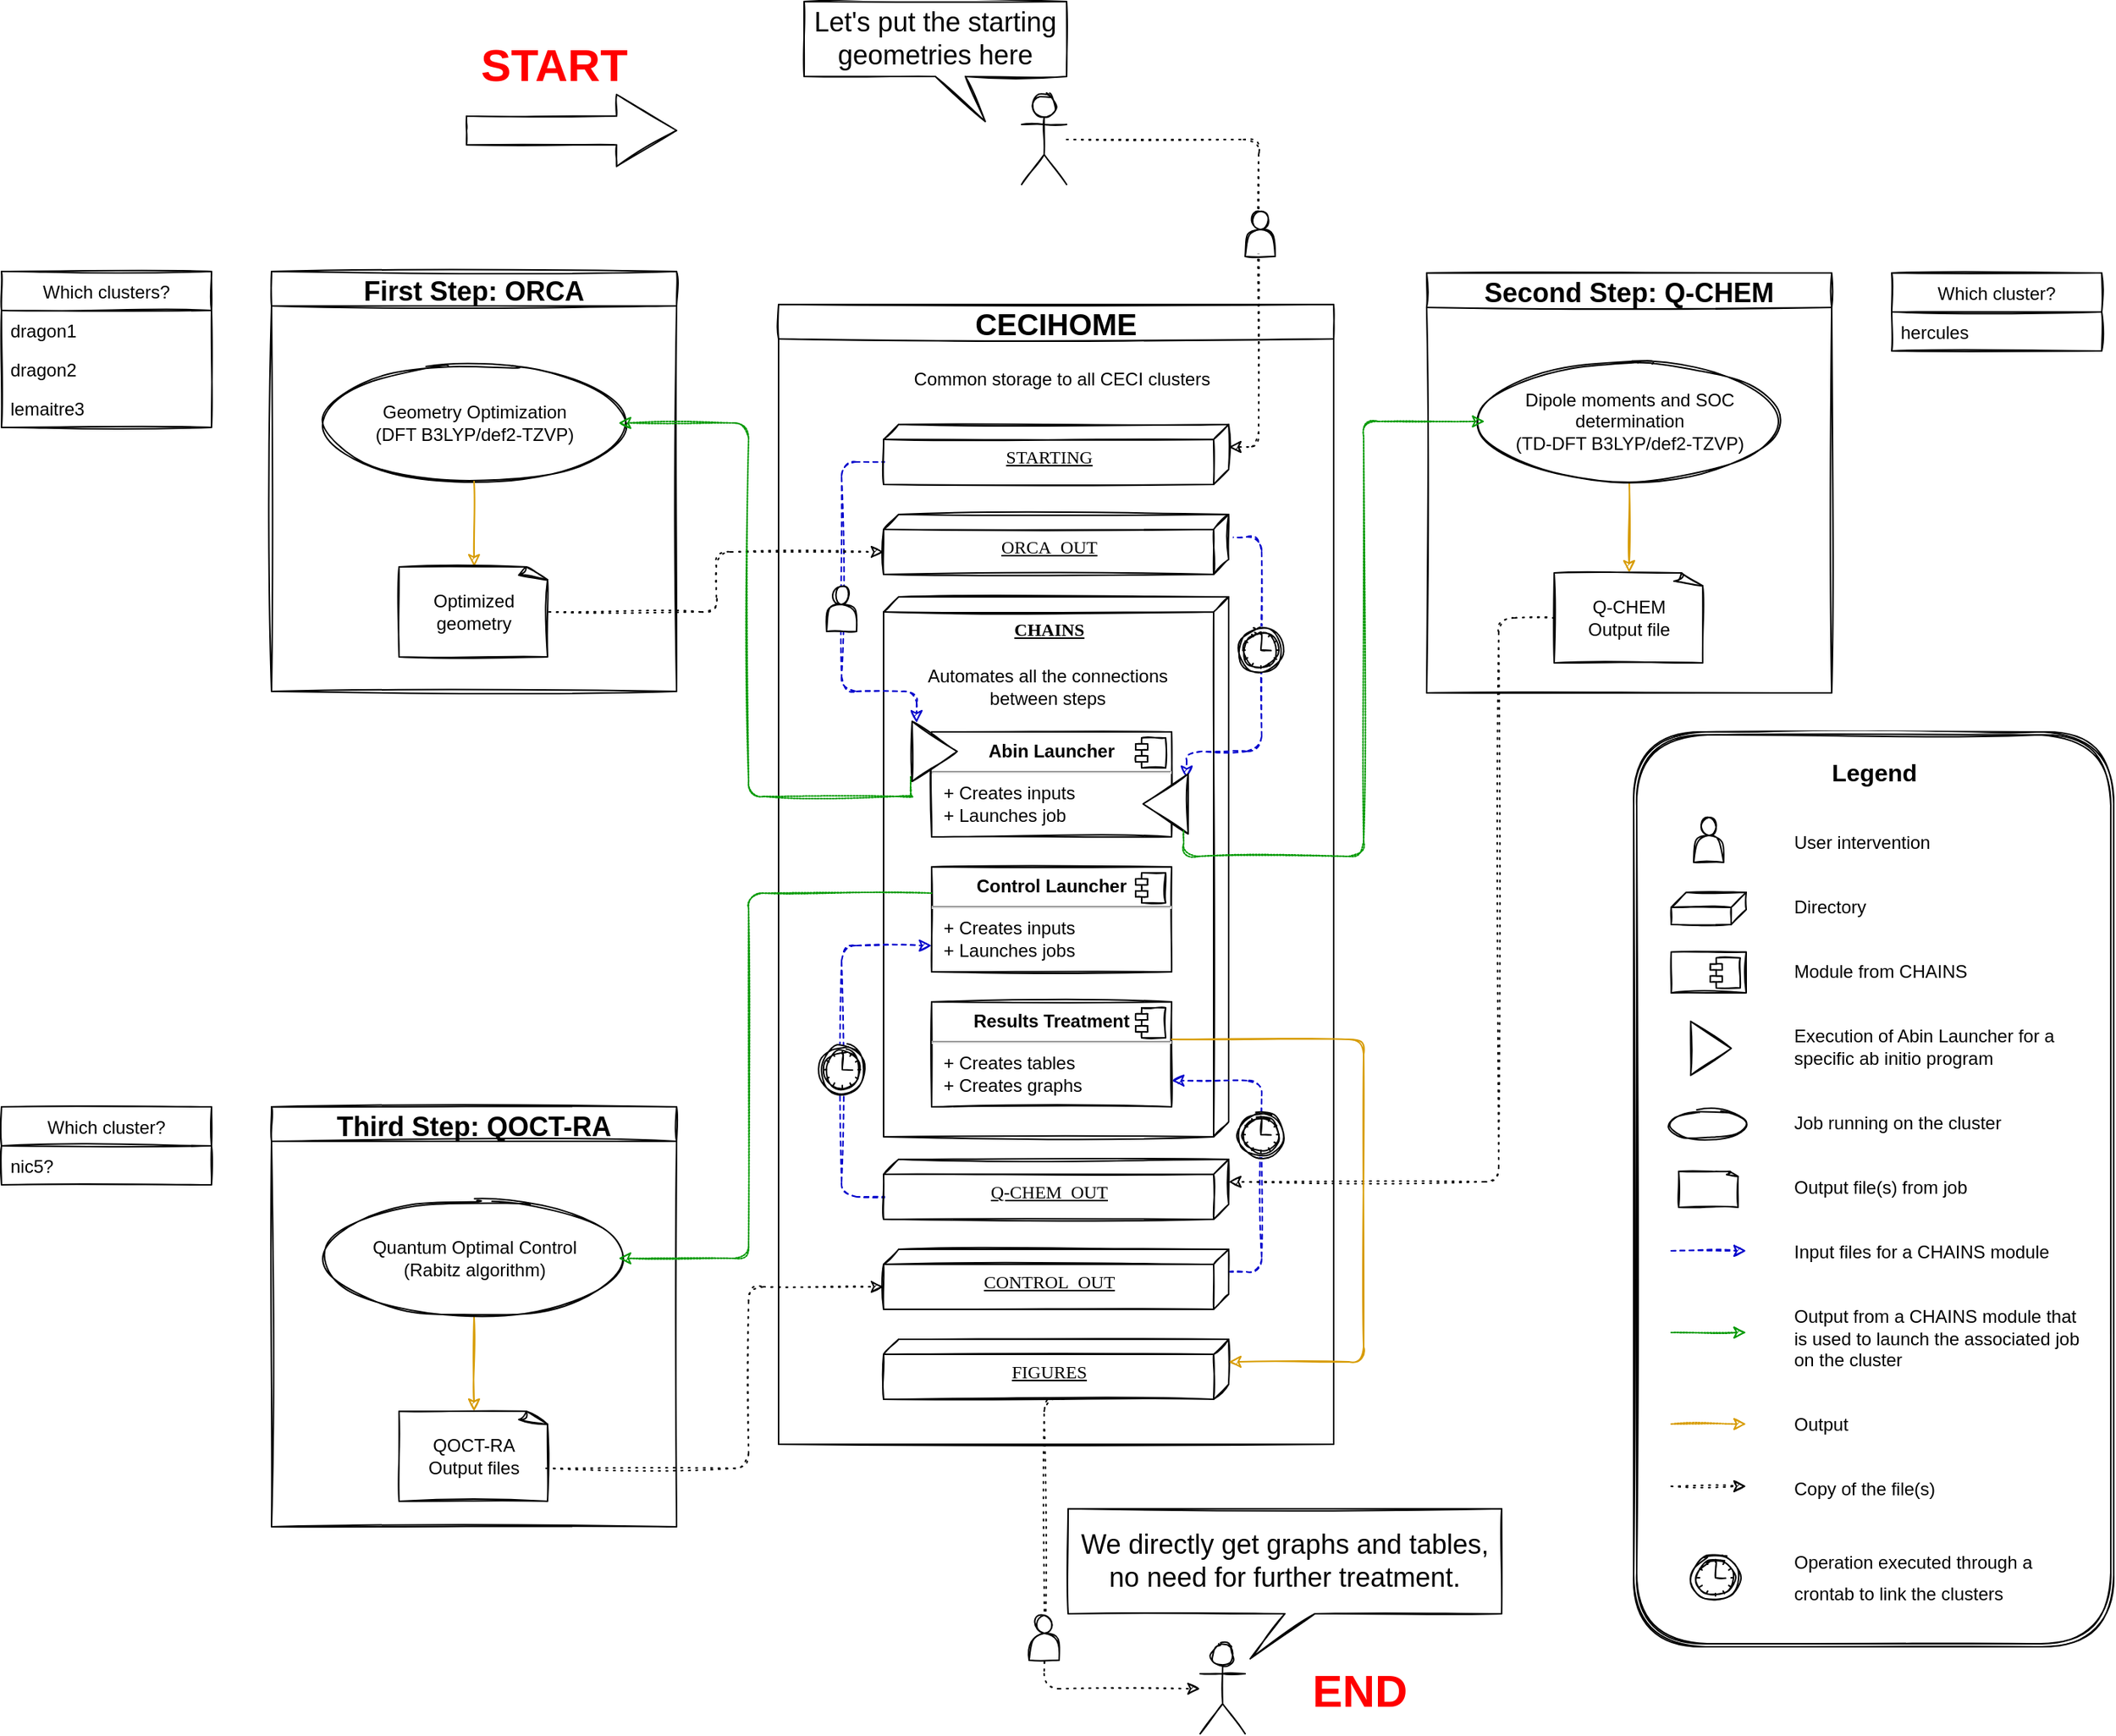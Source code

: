 <mxfile version="13.7.4" type="github">
  <diagram name="Page-1" id="5f0bae14-7c28-e335-631c-24af17079c00">
    <mxGraphModel dx="2062" dy="1311" grid="1" gridSize="10" guides="1" tooltips="1" connect="1" arrows="1" fold="1" page="1" pageScale="1" pageWidth="1500" pageHeight="1200" background="#ffffff" math="0" shadow="0">
      <root>
        <mxCell id="0" />
        <mxCell id="1" parent="0" />
        <mxCell id="ZN8oczNgonXqbWW7BLzj-35" value="" style="shape=ext;double=1;rounded=1;whiteSpace=wrap;html=1;sketch=1;" parent="1" vertex="1">
          <mxGeometry x="1130" y="507" width="320" height="610" as="geometry" />
        </mxCell>
        <mxCell id="rE8TUq6kTED-Fyb9pCzD-1" value="&lt;b&gt;CHAINS&lt;/b&gt;" style="verticalAlign=top;align=center;spacingTop=8;spacingLeft=2;spacingRight=12;shape=cube;size=10;direction=south;fontStyle=4;html=1;shadow=0;comic=0;labelBackgroundColor=none;strokeWidth=1;fontFamily=Verdana;fontSize=12;sketch=1;" parent="1" vertex="1">
          <mxGeometry x="630" y="417" width="230" height="360" as="geometry" />
        </mxCell>
        <mxCell id="rE8TUq6kTED-Fyb9pCzD-62" style="edgeStyle=orthogonalEdgeStyle;rounded=1;orthogonalLoop=1;jettySize=auto;html=1;exitX=0;exitY=0;exitDx=25;exitDy=210;exitPerimeter=0;entryX=0.067;entryY=0.025;entryDx=0;entryDy=0;fontSize=18;dashed=1;strokeColor=#0000CC;entryPerimeter=0;sketch=1;" parent="1" source="rE8TUq6kTED-Fyb9pCzD-3" target="ZN8oczNgonXqbWW7BLzj-8" edge="1">
          <mxGeometry relative="1" as="geometry">
            <Array as="points">
              <mxPoint x="602" y="327" />
              <mxPoint x="602" y="480" />
              <mxPoint x="652" y="480" />
            </Array>
            <mxPoint x="650" y="510" as="targetPoint" />
          </mxGeometry>
        </mxCell>
        <mxCell id="rE8TUq6kTED-Fyb9pCzD-65" style="edgeStyle=orthogonalEdgeStyle;orthogonalLoop=1;jettySize=auto;html=1;exitX=0;exitY=0;exitDx=15;exitDy=0;exitPerimeter=0;fontSize=18;dashed=1;rounded=1;strokeColor=#0000CC;entryX=0.033;entryY=0.925;entryDx=0;entryDy=0;entryPerimeter=0;sketch=1;" parent="1" source="rE8TUq6kTED-Fyb9pCzD-4" target="ZN8oczNgonXqbWW7BLzj-9" edge="1">
          <mxGeometry relative="1" as="geometry">
            <Array as="points">
              <mxPoint x="882" y="377" />
              <mxPoint x="882" y="520" />
              <mxPoint x="832" y="520" />
            </Array>
            <mxPoint x="834.997" y="579" as="targetPoint" />
          </mxGeometry>
        </mxCell>
        <mxCell id="rE8TUq6kTED-Fyb9pCzD-81" style="edgeStyle=orthogonalEdgeStyle;orthogonalLoop=1;jettySize=auto;html=1;exitX=0;exitY=0;exitDx=25;exitDy=210;exitPerimeter=0;entryX=0;entryY=0.75;entryDx=0;entryDy=0;fontSize=18;dashed=1;rounded=1;strokeColor=#0000CC;sketch=1;" parent="1" source="rE8TUq6kTED-Fyb9pCzD-5" target="rE8TUq6kTED-Fyb9pCzD-21" edge="1">
          <mxGeometry relative="1" as="geometry">
            <Array as="points">
              <mxPoint x="602" y="817" />
              <mxPoint x="602" y="650" />
            </Array>
          </mxGeometry>
        </mxCell>
        <mxCell id="rE8TUq6kTED-Fyb9pCzD-87" style="edgeStyle=orthogonalEdgeStyle;rounded=1;orthogonalLoop=1;jettySize=auto;html=1;exitX=0;exitY=0;exitDx=15;exitDy=0;exitPerimeter=0;entryX=1;entryY=0.75;entryDx=0;entryDy=0;fontSize=18;dashed=1;strokeColor=#0000CC;sketch=1;" parent="1" source="rE8TUq6kTED-Fyb9pCzD-6" target="rE8TUq6kTED-Fyb9pCzD-23" edge="1">
          <mxGeometry relative="1" as="geometry">
            <Array as="points">
              <mxPoint x="882" y="867" />
              <mxPoint x="882" y="740" />
            </Array>
          </mxGeometry>
        </mxCell>
        <mxCell id="LPeQ8OQHkjZ68hT7cEdK-16" value="CECIHOME" style="swimlane;fontSize=20;sketch=1;" parent="1" vertex="1">
          <mxGeometry x="560" y="222" width="370" height="760" as="geometry">
            <mxRectangle x="620" y="330" width="140" height="30" as="alternateBounds" />
          </mxGeometry>
        </mxCell>
        <mxCell id="rE8TUq6kTED-Fyb9pCzD-31" value="Common storage to all CECI clusters" style="text;html=1;strokeColor=none;fillColor=none;align=center;verticalAlign=middle;whiteSpace=wrap;sketch=1;" parent="LPeQ8OQHkjZ68hT7cEdK-16" vertex="1">
          <mxGeometry x="74" y="40" width="230" height="20" as="geometry" />
        </mxCell>
        <mxCell id="LPeQ8OQHkjZ68hT7cEdK-33" value="" style="shape=mxgraph.bpmn.shape;html=1;verticalLabelPosition=bottom;labelBackgroundColor=#ffffff;verticalAlign=top;align=center;perimeter=ellipsePerimeter;outlineConnect=0;outline=eventInt;symbol=timer;fillColor=#ffffff;fontSize=12;fontColor=#000000;sketch=1;" parent="LPeQ8OQHkjZ68hT7cEdK-16" vertex="1">
          <mxGeometry x="27" y="494.73" width="31" height="31" as="geometry" />
        </mxCell>
        <mxCell id="LPeQ8OQHkjZ68hT7cEdK-36" value="" style="shape=mxgraph.bpmn.shape;html=1;verticalLabelPosition=bottom;labelBackgroundColor=#ffffff;verticalAlign=top;align=center;perimeter=ellipsePerimeter;outlineConnect=0;outline=eventInt;symbol=timer;fillColor=#ffffff;fontSize=12;fontColor=#000000;sketch=1;" parent="LPeQ8OQHkjZ68hT7cEdK-16" vertex="1">
          <mxGeometry x="306" y="215" width="31" height="31" as="geometry" />
        </mxCell>
        <mxCell id="ZN8oczNgonXqbWW7BLzj-14" value="" style="shape=actor;whiteSpace=wrap;html=1;sketch=1;" parent="LPeQ8OQHkjZ68hT7cEdK-16" vertex="1">
          <mxGeometry x="32" y="188" width="20" height="30" as="geometry" />
        </mxCell>
        <mxCell id="rE8TUq6kTED-Fyb9pCzD-3" value="STARTING" style="verticalAlign=top;align=center;spacingTop=8;spacingLeft=2;spacingRight=12;shape=cube;size=10;direction=south;fontStyle=4;html=1;shadow=0;comic=0;labelBackgroundColor=none;strokeWidth=1;fontFamily=Verdana;fontSize=12;sketch=1;" parent="1" vertex="1">
          <mxGeometry x="630" y="302" width="230" height="40" as="geometry" />
        </mxCell>
        <mxCell id="rE8TUq6kTED-Fyb9pCzD-4" value="ORCA_OUT" style="verticalAlign=top;align=center;spacingTop=8;spacingLeft=2;spacingRight=12;shape=cube;size=10;direction=south;fontStyle=4;html=1;shadow=0;comic=0;labelBackgroundColor=none;strokeWidth=1;fontFamily=Verdana;fontSize=12;sketch=1;" parent="1" vertex="1">
          <mxGeometry x="630" y="362" width="230" height="40" as="geometry" />
        </mxCell>
        <mxCell id="rE8TUq6kTED-Fyb9pCzD-5" value="Q-CHEM_OUT" style="verticalAlign=top;align=center;spacingTop=8;spacingLeft=2;spacingRight=12;shape=cube;size=10;direction=south;fontStyle=4;html=1;shadow=0;comic=0;labelBackgroundColor=none;strokeWidth=1;fontFamily=Verdana;fontSize=12;sketch=1;" parent="1" vertex="1">
          <mxGeometry x="630" y="792" width="230" height="40" as="geometry" />
        </mxCell>
        <mxCell id="rE8TUq6kTED-Fyb9pCzD-6" value="CONTROL_OUT" style="verticalAlign=top;align=center;spacingTop=8;spacingLeft=2;spacingRight=12;shape=cube;size=10;direction=south;fontStyle=4;html=1;shadow=0;comic=0;labelBackgroundColor=none;strokeWidth=1;fontFamily=Verdana;fontSize=12;sketch=1;" parent="1" vertex="1">
          <mxGeometry x="630" y="852" width="230" height="40" as="geometry" />
        </mxCell>
        <mxCell id="rE8TUq6kTED-Fyb9pCzD-130" style="edgeStyle=orthogonalEdgeStyle;rounded=1;orthogonalLoop=1;jettySize=auto;html=1;exitX=0;exitY=0;exitDx=40;exitDy=110;exitPerimeter=0;dashed=1;dashPattern=1 4;strokeColor=#000000;fontSize=18;sketch=1;" parent="1" source="rE8TUq6kTED-Fyb9pCzD-7" edge="1" target="rE8TUq6kTED-Fyb9pCzD-128">
          <mxGeometry relative="1" as="geometry">
            <mxPoint x="822" y="1140" as="targetPoint" />
            <Array as="points">
              <mxPoint x="737" y="952" />
              <mxPoint x="737" y="1145" />
            </Array>
          </mxGeometry>
        </mxCell>
        <mxCell id="rE8TUq6kTED-Fyb9pCzD-7" value="FIGURES" style="verticalAlign=top;align=center;spacingTop=8;spacingLeft=2;spacingRight=12;shape=cube;size=10;direction=south;fontStyle=4;html=1;shadow=0;comic=0;labelBackgroundColor=none;strokeWidth=1;fontFamily=Verdana;fontSize=12;sketch=1;" parent="1" vertex="1">
          <mxGeometry x="630" y="912" width="230" height="40" as="geometry" />
        </mxCell>
        <mxCell id="rE8TUq6kTED-Fyb9pCzD-19" value="&lt;p style=&quot;margin: 0px ; margin-top: 6px ; text-align: center&quot;&gt;&lt;b&gt;Abin Launcher&lt;br&gt;&lt;/b&gt;&lt;/p&gt;&lt;hr&gt;&lt;p style=&quot;margin: 0px ; margin-left: 8px&quot;&gt;+ Creates inputs&lt;br&gt;+ Launches job&lt;br&gt;&lt;/p&gt;" style="align=left;overflow=fill;html=1;dropTarget=0;sketch=1;" parent="1" vertex="1">
          <mxGeometry x="662" y="507" width="160" height="70" as="geometry" />
        </mxCell>
        <mxCell id="rE8TUq6kTED-Fyb9pCzD-20" value="" style="shape=component;jettyWidth=8;jettyHeight=4;sketch=1;" parent="rE8TUq6kTED-Fyb9pCzD-19" vertex="1">
          <mxGeometry x="1" width="20" height="20" relative="1" as="geometry">
            <mxPoint x="-24" y="4" as="offset" />
          </mxGeometry>
        </mxCell>
        <mxCell id="rE8TUq6kTED-Fyb9pCzD-21" value="&lt;p style=&quot;margin: 0px ; margin-top: 6px ; text-align: center&quot;&gt;&lt;b&gt;Control Launcher&lt;br&gt;&lt;/b&gt;&lt;/p&gt;&lt;hr&gt;&lt;p style=&quot;margin: 0px ; margin-left: 8px&quot;&gt;+ Creates inputs&lt;br&gt;+ Launches jobs&lt;br&gt;&lt;/p&gt;" style="align=left;overflow=fill;html=1;dropTarget=0;sketch=1;" parent="1" vertex="1">
          <mxGeometry x="662" y="597" width="160" height="70" as="geometry" />
        </mxCell>
        <mxCell id="rE8TUq6kTED-Fyb9pCzD-22" value="" style="shape=component;jettyWidth=8;jettyHeight=4;sketch=1;" parent="rE8TUq6kTED-Fyb9pCzD-21" vertex="1">
          <mxGeometry x="1" width="20" height="20" relative="1" as="geometry">
            <mxPoint x="-24" y="4" as="offset" />
          </mxGeometry>
        </mxCell>
        <mxCell id="rE8TUq6kTED-Fyb9pCzD-23" value="&lt;p style=&quot;margin: 0px ; margin-top: 6px ; text-align: center&quot;&gt;&lt;b&gt;Results Treatment&lt;br&gt;&lt;/b&gt;&lt;/p&gt;&lt;hr&gt;&lt;p style=&quot;margin: 0px ; margin-left: 8px&quot;&gt;+ Creates tables&lt;br&gt;+ Creates graphs&lt;br&gt;&lt;/p&gt;" style="align=left;overflow=fill;html=1;dropTarget=0;sketch=1;" parent="1" vertex="1">
          <mxGeometry x="662" y="687" width="160" height="70" as="geometry" />
        </mxCell>
        <mxCell id="rE8TUq6kTED-Fyb9pCzD-24" value="" style="shape=component;jettyWidth=8;jettyHeight=4;sketch=1;" parent="rE8TUq6kTED-Fyb9pCzD-23" vertex="1">
          <mxGeometry x="1" width="20" height="20" relative="1" as="geometry">
            <mxPoint x="-24" y="4" as="offset" />
          </mxGeometry>
        </mxCell>
        <mxCell id="rE8TUq6kTED-Fyb9pCzD-32" value="Automates all the connections between steps" style="text;html=1;strokeColor=none;fillColor=none;align=center;verticalAlign=middle;whiteSpace=wrap;sketch=1;" parent="1" vertex="1">
          <mxGeometry x="657" y="457" width="165" height="40" as="geometry" />
        </mxCell>
        <mxCell id="rE8TUq6kTED-Fyb9pCzD-48" value="First Step: ORCA" style="swimlane;fontSize=18;sketch=1;" parent="1" vertex="1">
          <mxGeometry x="222" y="200" width="270" height="280" as="geometry" />
        </mxCell>
        <mxCell id="rE8TUq6kTED-Fyb9pCzD-43" value="Geometry Optimization&lt;br&gt;(DFT B3LYP/def2-TZVP)" style="ellipse;whiteSpace=wrap;html=1;align=center;newEdgeStyle={&quot;edgeStyle&quot;:&quot;entityRelationEdgeStyle&quot;,&quot;startArrow&quot;:&quot;none&quot;,&quot;endArrow&quot;:&quot;none&quot;,&quot;segment&quot;:10,&quot;curved&quot;:1};treeFolding=1;treeMoving=1;sketch=1;" parent="rE8TUq6kTED-Fyb9pCzD-48" vertex="1">
          <mxGeometry x="38.75" y="62" width="192.5" height="78" as="geometry" />
        </mxCell>
        <mxCell id="rE8TUq6kTED-Fyb9pCzD-53" style="edgeStyle=orthogonalEdgeStyle;rounded=0;orthogonalLoop=1;jettySize=auto;html=1;exitX=0.5;exitY=1;exitDx=0;exitDy=0;fontSize=18;fillColor=#ffe6cc;strokeColor=#d79b00;entryX=0.5;entryY=0;entryDx=0;entryDy=0;entryPerimeter=0;sketch=1;" parent="rE8TUq6kTED-Fyb9pCzD-48" source="rE8TUq6kTED-Fyb9pCzD-43" target="LPeQ8OQHkjZ68hT7cEdK-23" edge="1">
          <mxGeometry relative="1" as="geometry">
            <mxPoint x="108" y="180" as="targetPoint" />
          </mxGeometry>
        </mxCell>
        <mxCell id="LPeQ8OQHkjZ68hT7cEdK-23" value="Optimized geometry" style="whiteSpace=wrap;html=1;shape=mxgraph.basic.document;fontSize=12;fontColor=#000000;align=center;sketch=1;" parent="rE8TUq6kTED-Fyb9pCzD-48" vertex="1">
          <mxGeometry x="85" y="197" width="100" height="60" as="geometry" />
        </mxCell>
        <mxCell id="rE8TUq6kTED-Fyb9pCzD-64" style="edgeStyle=orthogonalEdgeStyle;rounded=1;orthogonalLoop=1;jettySize=auto;html=1;exitX=1;exitY=0.5;exitDx=0;exitDy=0;fontSize=18;dashed=1;dashPattern=1 4;exitPerimeter=0;entryX=0;entryY=0;entryDx=25;entryDy=230;entryPerimeter=0;sketch=1;" parent="1" source="LPeQ8OQHkjZ68hT7cEdK-23" target="rE8TUq6kTED-Fyb9pCzD-4" edge="1">
          <mxGeometry relative="1" as="geometry">
            <mxPoint x="357" y="410" as="sourcePoint" />
            <mxPoint x="480" y="387" as="targetPoint" />
          </mxGeometry>
        </mxCell>
        <mxCell id="rE8TUq6kTED-Fyb9pCzD-67" style="edgeStyle=orthogonalEdgeStyle;rounded=1;orthogonalLoop=1;jettySize=auto;html=1;entryX=0;entryY=0;entryDx=15;entryDy=0;entryPerimeter=0;fontSize=18;dashed=1;dashPattern=1 4;exitX=0;exitY=0.5;exitDx=0;exitDy=0;exitPerimeter=0;sketch=1;" parent="1" source="LPeQ8OQHkjZ68hT7cEdK-24" target="rE8TUq6kTED-Fyb9pCzD-5" edge="1">
          <mxGeometry relative="1" as="geometry">
            <Array as="points">
              <mxPoint x="1040" y="431" />
              <mxPoint x="1040" y="807" />
            </Array>
            <mxPoint x="1050" y="390" as="sourcePoint" />
          </mxGeometry>
        </mxCell>
        <mxCell id="rE8TUq6kTED-Fyb9pCzD-69" value="Third Step: QOCT-RA" style="swimlane;fontSize=18;sketch=1;" parent="1" vertex="1">
          <mxGeometry x="222" y="757" width="270" height="280" as="geometry" />
        </mxCell>
        <mxCell id="rE8TUq6kTED-Fyb9pCzD-70" style="edgeStyle=orthogonalEdgeStyle;rounded=0;orthogonalLoop=1;jettySize=auto;html=1;exitX=0.5;exitY=1;exitDx=0;exitDy=0;fontSize=18;fillColor=#ffe6cc;strokeColor=#d79b00;entryX=0.5;entryY=0;entryDx=0;entryDy=0;entryPerimeter=0;sketch=1;" parent="rE8TUq6kTED-Fyb9pCzD-69" source="rE8TUq6kTED-Fyb9pCzD-71" target="LPeQ8OQHkjZ68hT7cEdK-25" edge="1">
          <mxGeometry relative="1" as="geometry">
            <mxPoint x="98" y="183" as="targetPoint" />
          </mxGeometry>
        </mxCell>
        <mxCell id="rE8TUq6kTED-Fyb9pCzD-71" value="&lt;div&gt;Quantum Optimal Control&lt;/div&gt;&lt;div&gt;(Rabitz algorithm)&lt;br&gt;&lt;/div&gt;" style="ellipse;whiteSpace=wrap;html=1;align=center;newEdgeStyle={&quot;edgeStyle&quot;:&quot;entityRelationEdgeStyle&quot;,&quot;startArrow&quot;:&quot;none&quot;,&quot;endArrow&quot;:&quot;none&quot;,&quot;segment&quot;:10,&quot;curved&quot;:1};treeFolding=1;treeMoving=1;sketch=1;" parent="rE8TUq6kTED-Fyb9pCzD-69" vertex="1">
          <mxGeometry x="38.75" y="62" width="192.5" height="78" as="geometry" />
        </mxCell>
        <mxCell id="LPeQ8OQHkjZ68hT7cEdK-25" value="&lt;div&gt;QOCT-RA&lt;/div&gt;&lt;div&gt;Output files&lt;/div&gt;" style="whiteSpace=wrap;html=1;shape=mxgraph.basic.document;fontSize=12;fontColor=#000000;align=center;sketch=1;" parent="rE8TUq6kTED-Fyb9pCzD-69" vertex="1">
          <mxGeometry x="85" y="203" width="100" height="60" as="geometry" />
        </mxCell>
        <mxCell id="rE8TUq6kTED-Fyb9pCzD-78" style="edgeStyle=orthogonalEdgeStyle;rounded=1;orthogonalLoop=1;jettySize=auto;html=1;entryX=0;entryY=0;entryDx=25;entryDy=230;entryPerimeter=0;fontSize=18;dashed=1;dashPattern=1 4;exitX=0.98;exitY=0.633;exitDx=0;exitDy=0;exitPerimeter=0;sketch=1;" parent="1" source="LPeQ8OQHkjZ68hT7cEdK-25" target="rE8TUq6kTED-Fyb9pCzD-6" edge="1">
          <mxGeometry relative="1" as="geometry">
            <mxPoint x="450" y="997" as="sourcePoint" />
            <Array as="points">
              <mxPoint x="540" y="998" />
              <mxPoint x="540" y="877" />
            </Array>
          </mxGeometry>
        </mxCell>
        <mxCell id="rE8TUq6kTED-Fyb9pCzD-91" value="Second Step: Q-CHEM" style="swimlane;fontSize=18;sketch=1;" parent="1" vertex="1">
          <mxGeometry x="992" y="201" width="270" height="280" as="geometry">
            <mxRectangle x="1030" y="160" width="230" height="30" as="alternateBounds" />
          </mxGeometry>
        </mxCell>
        <mxCell id="rE8TUq6kTED-Fyb9pCzD-92" style="edgeStyle=orthogonalEdgeStyle;rounded=0;orthogonalLoop=1;jettySize=auto;html=1;exitX=0.5;exitY=1;exitDx=0;exitDy=0;entryX=0.5;entryY=0;entryDx=0;entryDy=0;fontSize=18;fillColor=#ffe6cc;strokeColor=#d79b00;entryPerimeter=0;sketch=1;" parent="rE8TUq6kTED-Fyb9pCzD-91" source="rE8TUq6kTED-Fyb9pCzD-89" target="LPeQ8OQHkjZ68hT7cEdK-24" edge="1">
          <mxGeometry relative="1" as="geometry">
            <mxPoint x="135" y="140" as="sourcePoint" />
            <mxPoint x="135" y="200" as="targetPoint" />
          </mxGeometry>
        </mxCell>
        <mxCell id="rE8TUq6kTED-Fyb9pCzD-89" value="Dipole moments and SOC determination&lt;br&gt;&lt;div&gt;(TD-DFT B3LYP/def2-TZVP)&lt;/div&gt;" style="ellipse;whiteSpace=wrap;html=1;align=center;newEdgeStyle={&quot;edgeStyle&quot;:&quot;entityRelationEdgeStyle&quot;,&quot;startArrow&quot;:&quot;none&quot;,&quot;endArrow&quot;:&quot;none&quot;,&quot;segment&quot;:10,&quot;curved&quot;:1};treeFolding=1;treeMoving=1;sketch=1;" parent="rE8TUq6kTED-Fyb9pCzD-91" vertex="1">
          <mxGeometry x="38.75" y="60" width="192.5" height="78" as="geometry" />
        </mxCell>
        <mxCell id="LPeQ8OQHkjZ68hT7cEdK-24" value="&lt;div&gt;Q-CHEM&lt;/div&gt;&lt;div&gt;Output file&lt;/div&gt;" style="whiteSpace=wrap;html=1;shape=mxgraph.basic.document;fontSize=12;fontColor=#000000;align=center;sketch=1;" parent="rE8TUq6kTED-Fyb9pCzD-91" vertex="1">
          <mxGeometry x="85" y="200" width="100" height="60" as="geometry" />
        </mxCell>
        <mxCell id="rE8TUq6kTED-Fyb9pCzD-119" value="" style="shape=umlActor;verticalLabelPosition=bottom;verticalAlign=top;html=1;outlineConnect=0;fontSize=18;align=center;sketch=1;" parent="1" vertex="1">
          <mxGeometry x="722" y="82" width="30" height="60" as="geometry" />
        </mxCell>
        <mxCell id="rE8TUq6kTED-Fyb9pCzD-127" value="&lt;div align=&quot;center&quot;&gt;Let&#39;s put the starting geometries here&lt;/div&gt;" style="shape=callout;whiteSpace=wrap;html=1;perimeter=calloutPerimeter;fontSize=18;align=center;position2=0.69;sketch=1;" parent="1" vertex="1">
          <mxGeometry x="577" y="20" width="175" height="80" as="geometry" />
        </mxCell>
        <mxCell id="rE8TUq6kTED-Fyb9pCzD-128" value="" style="shape=umlActor;verticalLabelPosition=bottom;verticalAlign=top;html=1;outlineConnect=0;fontSize=18;align=center;sketch=1;" parent="1" vertex="1">
          <mxGeometry x="841" y="1115" width="30" height="60" as="geometry" />
        </mxCell>
        <mxCell id="rE8TUq6kTED-Fyb9pCzD-129" value="We directly get graphs and tables, no need for further treatment." style="shape=callout;whiteSpace=wrap;html=1;perimeter=calloutPerimeter;fontSize=18;align=center;position2=0.42;sketch=1;" parent="1" vertex="1">
          <mxGeometry x="753" y="1025" width="289" height="100" as="geometry" />
        </mxCell>
        <mxCell id="rE8TUq6kTED-Fyb9pCzD-44" value="Which clusters?" style="swimlane;fontStyle=0;childLayout=stackLayout;horizontal=1;startSize=26;fillColor=none;horizontalStack=0;resizeParent=1;resizeParentMax=0;resizeLast=0;collapsible=1;marginBottom=0;sketch=1;" parent="1" vertex="1">
          <mxGeometry x="42" y="200" width="140" height="104" as="geometry" />
        </mxCell>
        <mxCell id="rE8TUq6kTED-Fyb9pCzD-45" value="dragon1" style="text;strokeColor=none;fillColor=none;align=left;verticalAlign=top;spacingLeft=4;spacingRight=4;overflow=hidden;rotatable=0;points=[[0,0.5],[1,0.5]];portConstraint=eastwest;sketch=1;" parent="rE8TUq6kTED-Fyb9pCzD-44" vertex="1">
          <mxGeometry y="26" width="140" height="26" as="geometry" />
        </mxCell>
        <mxCell id="rE8TUq6kTED-Fyb9pCzD-46" value="dragon2" style="text;strokeColor=none;fillColor=none;align=left;verticalAlign=top;spacingLeft=4;spacingRight=4;overflow=hidden;rotatable=0;points=[[0,0.5],[1,0.5]];portConstraint=eastwest;sketch=1;" parent="rE8TUq6kTED-Fyb9pCzD-44" vertex="1">
          <mxGeometry y="52" width="140" height="26" as="geometry" />
        </mxCell>
        <mxCell id="rE8TUq6kTED-Fyb9pCzD-47" value="lemaitre3" style="text;strokeColor=none;fillColor=none;align=left;verticalAlign=top;spacingLeft=4;spacingRight=4;overflow=hidden;rotatable=0;points=[[0,0.5],[1,0.5]];portConstraint=eastwest;sketch=1;" parent="rE8TUq6kTED-Fyb9pCzD-44" vertex="1">
          <mxGeometry y="78" width="140" height="26" as="geometry" />
        </mxCell>
        <mxCell id="rE8TUq6kTED-Fyb9pCzD-54" value="Which cluster?" style="swimlane;fontStyle=0;childLayout=stackLayout;horizontal=1;startSize=26;fillColor=none;horizontalStack=0;resizeParent=1;resizeParentMax=0;resizeLast=0;collapsible=1;marginBottom=0;sketch=1;" parent="1" vertex="1">
          <mxGeometry x="1302" y="201" width="140" height="52" as="geometry" />
        </mxCell>
        <mxCell id="rE8TUq6kTED-Fyb9pCzD-55" value="hercules" style="text;strokeColor=none;fillColor=none;align=left;verticalAlign=top;spacingLeft=4;spacingRight=4;overflow=hidden;rotatable=0;points=[[0,0.5],[1,0.5]];portConstraint=eastwest;sketch=1;" parent="rE8TUq6kTED-Fyb9pCzD-54" vertex="1">
          <mxGeometry y="26" width="140" height="26" as="geometry" />
        </mxCell>
        <mxCell id="rE8TUq6kTED-Fyb9pCzD-125" style="edgeStyle=orthogonalEdgeStyle;rounded=1;orthogonalLoop=1;jettySize=auto;html=1;dashed=1;dashPattern=1 4;strokeColor=#000000;fontSize=18;entryX=0;entryY=0;entryDx=15;entryDy=0;entryPerimeter=0;sketch=1;" parent="1" source="rE8TUq6kTED-Fyb9pCzD-119" target="rE8TUq6kTED-Fyb9pCzD-3" edge="1">
          <mxGeometry relative="1" as="geometry">
            <Array as="points">
              <mxPoint x="880" y="112" />
              <mxPoint x="880" y="317" />
            </Array>
          </mxGeometry>
        </mxCell>
        <mxCell id="rE8TUq6kTED-Fyb9pCzD-88" style="edgeStyle=orthogonalEdgeStyle;rounded=1;orthogonalLoop=1;jettySize=auto;html=1;exitX=1;exitY=0.357;exitDx=0;exitDy=0;entryX=0;entryY=0;entryDx=15;entryDy=0;entryPerimeter=0;fontSize=18;exitPerimeter=0;fillColor=#ffe6cc;strokeColor=#d79b00;sketch=1;" parent="1" source="rE8TUq6kTED-Fyb9pCzD-23" target="rE8TUq6kTED-Fyb9pCzD-7" edge="1">
          <mxGeometry relative="1" as="geometry">
            <Array as="points">
              <mxPoint x="950" y="712" />
              <mxPoint x="950" y="927" />
            </Array>
          </mxGeometry>
        </mxCell>
        <mxCell id="rE8TUq6kTED-Fyb9pCzD-73" value="Which cluster?" style="swimlane;fontStyle=0;childLayout=stackLayout;horizontal=1;startSize=26;fillColor=none;horizontalStack=0;resizeParent=1;resizeParentMax=0;resizeLast=0;collapsible=1;marginBottom=0;sketch=1;" parent="1" vertex="1">
          <mxGeometry x="42" y="757" width="140" height="52" as="geometry" />
        </mxCell>
        <mxCell id="rE8TUq6kTED-Fyb9pCzD-75" value="nic5?" style="text;strokeColor=none;fillColor=none;align=left;verticalAlign=top;spacingLeft=4;spacingRight=4;overflow=hidden;rotatable=0;points=[[0,0.5],[1,0.5]];portConstraint=eastwest;sketch=1;" parent="rE8TUq6kTED-Fyb9pCzD-73" vertex="1">
          <mxGeometry y="26" width="140" height="26" as="geometry" />
        </mxCell>
        <mxCell id="LPeQ8OQHkjZ68hT7cEdK-35" value="" style="shape=mxgraph.bpmn.shape;html=1;verticalLabelPosition=bottom;labelBackgroundColor=#ffffff;verticalAlign=top;align=center;perimeter=ellipsePerimeter;outlineConnect=0;outline=eventInt;symbol=timer;fillColor=#ffffff;fontSize=12;fontColor=#000000;sketch=1;" parent="1" vertex="1">
          <mxGeometry x="866" y="760" width="31" height="31" as="geometry" />
        </mxCell>
        <mxCell id="rE8TUq6kTED-Fyb9pCzD-63" style="edgeStyle=orthogonalEdgeStyle;rounded=1;orthogonalLoop=1;jettySize=auto;html=1;entryX=1;entryY=0.5;entryDx=0;entryDy=0;fontSize=18;dashed=1;dashPattern=1 1;fillColor=#d5e8d4;strokeColor=#009900;exitX=-0.033;exitY=0.925;exitDx=0;exitDy=0;exitPerimeter=0;sketch=1;" parent="1" source="ZN8oczNgonXqbWW7BLzj-8" target="rE8TUq6kTED-Fyb9pCzD-43" edge="1">
          <mxGeometry relative="1" as="geometry">
            <Array as="points">
              <mxPoint x="649" y="550" />
              <mxPoint x="540" y="550" />
              <mxPoint x="540" y="261" />
            </Array>
            <mxPoint x="650" y="540" as="sourcePoint" />
          </mxGeometry>
        </mxCell>
        <mxCell id="ZN8oczNgonXqbWW7BLzj-8" value="" style="triangle;whiteSpace=wrap;html=1;sketch=1;" parent="1" vertex="1">
          <mxGeometry x="649" y="500" width="30" height="40" as="geometry" />
        </mxCell>
        <mxCell id="ZN8oczNgonXqbWW7BLzj-9" value="" style="triangle;whiteSpace=wrap;html=1;rotation=-180;sketch=1;" parent="1" vertex="1">
          <mxGeometry x="803" y="535" width="30" height="40" as="geometry" />
        </mxCell>
        <mxCell id="rE8TUq6kTED-Fyb9pCzD-66" style="edgeStyle=orthogonalEdgeStyle;rounded=1;orthogonalLoop=1;jettySize=auto;html=1;entryX=0;entryY=0.5;entryDx=0;entryDy=0;fontSize=18;dashed=1;dashPattern=1 1;fillColor=#d5e8d4;strokeColor=#009900;exitX=0.1;exitY=0.05;exitDx=0;exitDy=0;exitPerimeter=0;sketch=1;" parent="1" source="ZN8oczNgonXqbWW7BLzj-9" target="rE8TUq6kTED-Fyb9pCzD-89" edge="1">
          <mxGeometry relative="1" as="geometry">
            <Array as="points">
              <mxPoint x="830" y="590" />
              <mxPoint x="950" y="590" />
              <mxPoint x="950" y="300" />
            </Array>
            <mxPoint x="816.999" y="584" as="sourcePoint" />
          </mxGeometry>
        </mxCell>
        <mxCell id="rE8TUq6kTED-Fyb9pCzD-77" style="edgeStyle=orthogonalEdgeStyle;rounded=1;orthogonalLoop=1;jettySize=auto;html=1;exitX=0;exitY=0.25;exitDx=0;exitDy=0;entryX=1;entryY=0.5;entryDx=0;entryDy=0;fontSize=18;dashed=1;dashPattern=1 1;fillColor=#d5e8d4;strokeColor=#009900;sketch=1;" parent="1" source="rE8TUq6kTED-Fyb9pCzD-21" target="rE8TUq6kTED-Fyb9pCzD-71" edge="1">
          <mxGeometry relative="1" as="geometry">
            <Array as="points">
              <mxPoint x="540" y="615" />
              <mxPoint x="540" y="858" />
            </Array>
          </mxGeometry>
        </mxCell>
        <mxCell id="ZN8oczNgonXqbWW7BLzj-12" value="" style="shape=actor;whiteSpace=wrap;html=1;sketch=1;" parent="1" vertex="1">
          <mxGeometry x="871" y="160" width="20" height="30" as="geometry" />
        </mxCell>
        <mxCell id="ZN8oczNgonXqbWW7BLzj-15" value="" style="shape=actor;whiteSpace=wrap;html=1;sketch=1;" parent="1" vertex="1">
          <mxGeometry x="727" y="1096" width="20" height="30" as="geometry" />
        </mxCell>
        <mxCell id="ZN8oczNgonXqbWW7BLzj-22" value="&lt;div style=&quot;font-size: 12px&quot;&gt;&lt;font style=&quot;font-size: 12px&quot;&gt;User intervention&lt;/font&gt;&lt;/div&gt;&lt;div style=&quot;font-size: 12px&quot;&gt;&lt;font style=&quot;font-size: 12px&quot;&gt;&lt;br&gt;&lt;/font&gt;&lt;/div&gt;&lt;div style=&quot;font-size: 12px&quot;&gt;&lt;font style=&quot;font-size: 12px&quot;&gt;&lt;br&gt;&lt;/font&gt;&lt;/div&gt;&lt;div style=&quot;font-size: 12px&quot;&gt;&lt;font style=&quot;font-size: 12px&quot;&gt;Directory&lt;/font&gt;&lt;/div&gt;&lt;div style=&quot;font-size: 12px&quot;&gt;&lt;br&gt;&lt;/div&gt;&lt;div style=&quot;font-size: 12px&quot;&gt;&lt;font style=&quot;font-size: 12px&quot;&gt;&lt;br&gt;&lt;/font&gt;&lt;/div&gt;&lt;div style=&quot;font-size: 12px&quot;&gt;&lt;font style=&quot;font-size: 12px&quot;&gt;Module from CHAINS&lt;br&gt;&lt;/font&gt;&lt;/div&gt;&lt;div style=&quot;font-size: 12px&quot;&gt;&lt;font style=&quot;font-size: 12px&quot;&gt;&lt;br&gt;&lt;/font&gt;&lt;/div&gt;&lt;div style=&quot;font-size: 12px&quot;&gt;&lt;font style=&quot;font-size: 12px&quot;&gt;&lt;br&gt;&lt;/font&gt;&lt;/div&gt;&lt;div style=&quot;font-size: 12px&quot;&gt;&lt;font style=&quot;font-size: 12px&quot;&gt;Execution of Abin Launcher for a specific ab initio program&lt;br&gt;&lt;/font&gt;&lt;/div&gt;&lt;div style=&quot;font-size: 12px&quot;&gt;&lt;font style=&quot;font-size: 12px&quot;&gt;&lt;br&gt;&lt;/font&gt;&lt;/div&gt;&lt;div style=&quot;font-size: 12px&quot;&gt;&lt;font style=&quot;font-size: 12px&quot;&gt;&lt;br&gt;&lt;/font&gt;&lt;/div&gt;&lt;div style=&quot;font-size: 12px&quot;&gt;&lt;font style=&quot;font-size: 12px&quot;&gt;Job running on the cluster&lt;/font&gt;&lt;/div&gt;&lt;div style=&quot;font-size: 12px&quot;&gt;&lt;font style=&quot;font-size: 12px&quot;&gt;&lt;br&gt;&lt;/font&gt;&lt;/div&gt;&lt;div style=&quot;font-size: 12px&quot;&gt;&lt;font style=&quot;font-size: 12px&quot;&gt;&lt;br&gt;&lt;/font&gt;&lt;/div&gt;&lt;div style=&quot;font-size: 12px&quot;&gt;&lt;font style=&quot;font-size: 12px&quot;&gt;Output file(s) from job&lt;/font&gt;&lt;/div&gt;&lt;div style=&quot;font-size: 12px&quot;&gt;&lt;font style=&quot;font-size: 12px&quot;&gt;&lt;br&gt;&lt;/font&gt;&lt;/div&gt;&lt;div style=&quot;font-size: 12px&quot;&gt;&lt;font style=&quot;font-size: 12px&quot;&gt;&lt;br&gt;&lt;/font&gt;&lt;/div&gt;&lt;div style=&quot;font-size: 12px&quot;&gt;&lt;font style=&quot;font-size: 12px&quot;&gt;Input files for a CHAINS module&lt;br&gt;&lt;/font&gt;&lt;/div&gt;&lt;div style=&quot;font-size: 12px&quot;&gt;&lt;font style=&quot;font-size: 12px&quot;&gt;&lt;br&gt;&lt;/font&gt;&lt;/div&gt;&lt;div style=&quot;font-size: 12px&quot;&gt;&lt;font style=&quot;font-size: 12px&quot;&gt;&lt;br&gt;&lt;/font&gt;&lt;/div&gt;&lt;div style=&quot;font-size: 12px&quot;&gt;&lt;font style=&quot;font-size: 12px&quot;&gt;Output from a CHAINS module that is used to launch the associated job on the cluster&lt;br&gt;&lt;/font&gt;&lt;/div&gt;&lt;div style=&quot;font-size: 12px&quot;&gt;&lt;font style=&quot;font-size: 12px&quot;&gt;&lt;br&gt;&lt;/font&gt;&lt;/div&gt;&lt;div style=&quot;font-size: 12px&quot;&gt;&lt;font style=&quot;font-size: 12px&quot;&gt;&lt;br&gt;&lt;/font&gt;&lt;/div&gt;&lt;div style=&quot;font-size: 12px&quot;&gt;&lt;font style=&quot;font-size: 12px&quot;&gt;Output&lt;br&gt;&lt;/font&gt;&lt;/div&gt;&lt;div style=&quot;font-size: 12px&quot;&gt;&lt;font style=&quot;font-size: 12px&quot;&gt;&lt;br&gt;&lt;/font&gt;&lt;/div&gt;&lt;div style=&quot;font-size: 12px&quot;&gt;&lt;font style=&quot;font-size: 12px&quot;&gt;&lt;br&gt;&lt;/font&gt;&lt;/div&gt;&lt;div style=&quot;font-size: 12px&quot;&gt;&lt;font style=&quot;font-size: 12px&quot;&gt;&lt;font style=&quot;font-size: 12px&quot;&gt;Copy of the file(s)&lt;/font&gt;&lt;/font&gt;&lt;/div&gt;&lt;div style=&quot;font-size: 12px&quot;&gt;&lt;br&gt;&lt;/div&gt;&lt;div style=&quot;font-size: 12px&quot;&gt;&lt;br&gt;&lt;/div&gt;&lt;div&gt;&lt;font style=&quot;font-size: 12px&quot;&gt;Operation executed through a crontab to link the clusters&lt;/font&gt;&lt;/div&gt;&lt;div&gt;&lt;font style=&quot;font-size: 12px&quot;&gt;&lt;/font&gt;&lt;br&gt;&lt;/div&gt;" style="text;html=1;strokeColor=none;fillColor=none;align=left;verticalAlign=middle;whiteSpace=wrap;fontSize=18;sketch=1;" parent="1" vertex="1">
          <mxGeometry x="1235" y="573" width="197" height="540" as="geometry" />
        </mxCell>
        <mxCell id="ZN8oczNgonXqbWW7BLzj-23" value="" style="verticalAlign=top;align=left;spacingTop=8;spacingLeft=2;spacingRight=12;shape=cube;size=10;direction=south;fontStyle=4;html=1;fontSize=18;aspect=fixed;sketch=1;" parent="1" vertex="1">
          <mxGeometry x="1155" y="614" width="50" height="21.43" as="geometry" />
        </mxCell>
        <mxCell id="ZN8oczNgonXqbWW7BLzj-24" value="&lt;p style=&quot;margin: 0px ; margin-top: 6px ; text-align: center&quot;&gt;&lt;br&gt;&lt;/p&gt;&lt;hr&gt;&lt;p style=&quot;margin: 0px ; margin-left: 8px&quot;&gt;&lt;br&gt;&lt;/p&gt;" style="align=left;overflow=fill;html=1;dropTarget=0;fontSize=18;aspect=fixed;sketch=1;" parent="1" vertex="1">
          <mxGeometry x="1155" y="653.73" width="50" height="27.27" as="geometry" />
        </mxCell>
        <mxCell id="ZN8oczNgonXqbWW7BLzj-25" value="" style="shape=component;jettyWidth=8;jettyHeight=4;sketch=1;" parent="ZN8oczNgonXqbWW7BLzj-24" vertex="1">
          <mxGeometry x="1" width="20" height="20" relative="1" as="geometry">
            <mxPoint x="-24" y="4" as="offset" />
          </mxGeometry>
        </mxCell>
        <mxCell id="ZN8oczNgonXqbWW7BLzj-26" value="" style="ellipse;whiteSpace=wrap;html=1;align=center;newEdgeStyle={&quot;edgeStyle&quot;:&quot;entityRelationEdgeStyle&quot;,&quot;startArrow&quot;:&quot;none&quot;,&quot;endArrow&quot;:&quot;none&quot;,&quot;segment&quot;:10,&quot;curved&quot;:1};treeFolding=1;treeMoving=1;fontSize=18;aspect=fixed;sketch=1;" parent="1" vertex="1">
          <mxGeometry x="1155" y="759" width="50" height="20" as="geometry" />
        </mxCell>
        <mxCell id="ZN8oczNgonXqbWW7BLzj-27" value="" style="endArrow=classic;html=1;dashed=1;fontSize=18;strokeColor=#0000CC;sketch=1;" parent="1" edge="1">
          <mxGeometry width="50" height="50" relative="1" as="geometry">
            <mxPoint x="1155" y="853" as="sourcePoint" />
            <mxPoint x="1205" y="853" as="targetPoint" />
          </mxGeometry>
        </mxCell>
        <mxCell id="ZN8oczNgonXqbWW7BLzj-28" value="" style="endArrow=classic;html=1;dashed=1;dashPattern=1 1;strokeColor=#009900;fontSize=18;sketch=1;" parent="1" edge="1">
          <mxGeometry width="50" height="50" relative="1" as="geometry">
            <mxPoint x="1155" y="907.5" as="sourcePoint" />
            <mxPoint x="1205" y="907.5" as="targetPoint" />
          </mxGeometry>
        </mxCell>
        <mxCell id="ZN8oczNgonXqbWW7BLzj-29" value="" style="endArrow=classic;html=1;dashed=1;dashPattern=1 1;strokeColor=#d79b00;fontSize=18;fillColor=#ffe6cc;sketch=1;" parent="1" edge="1">
          <mxGeometry width="50" height="50" relative="1" as="geometry">
            <mxPoint x="1155" y="968.5" as="sourcePoint" />
            <mxPoint x="1205" y="968.5" as="targetPoint" />
          </mxGeometry>
        </mxCell>
        <mxCell id="ZN8oczNgonXqbWW7BLzj-30" value="" style="endArrow=classic;html=1;dashed=1;dashPattern=1 4;fontSize=18;sketch=1;" parent="1" edge="1">
          <mxGeometry width="50" height="50" relative="1" as="geometry">
            <mxPoint x="1155" y="1010" as="sourcePoint" />
            <mxPoint x="1205" y="1010" as="targetPoint" />
          </mxGeometry>
        </mxCell>
        <mxCell id="ZN8oczNgonXqbWW7BLzj-31" value="" style="whiteSpace=wrap;html=1;shape=mxgraph.basic.document;fontSize=12;fontColor=#000000;align=center;sketch=1;" parent="1" vertex="1">
          <mxGeometry x="1160" y="800" width="40" height="24" as="geometry" />
        </mxCell>
        <mxCell id="ZN8oczNgonXqbWW7BLzj-32" value="" style="shape=mxgraph.bpmn.shape;html=1;verticalLabelPosition=bottom;labelBackgroundColor=#ffffff;verticalAlign=top;align=center;perimeter=ellipsePerimeter;outlineConnect=0;outline=eventInt;symbol=timer;fillColor=#ffffff;fontSize=12;fontColor=#000000;sketch=1;" parent="1" vertex="1">
          <mxGeometry x="1169" y="1055.5" width="31" height="31" as="geometry" />
        </mxCell>
        <mxCell id="ZN8oczNgonXqbWW7BLzj-33" value="" style="shape=actor;whiteSpace=wrap;html=1;sketch=1;" parent="1" vertex="1">
          <mxGeometry x="1170" y="564" width="20" height="30" as="geometry" />
        </mxCell>
        <mxCell id="ZN8oczNgonXqbWW7BLzj-34" value="" style="triangle;whiteSpace=wrap;html=1;rotation=0;sketch=1;" parent="1" vertex="1">
          <mxGeometry x="1168" y="700" width="27" height="36" as="geometry" />
        </mxCell>
        <mxCell id="ZN8oczNgonXqbWW7BLzj-36" value="Legend" style="text;strokeColor=none;fillColor=none;html=1;fontSize=16;fontStyle=1;verticalAlign=middle;align=center;sketch=1;" parent="1" vertex="1">
          <mxGeometry x="1240" y="514" width="100" height="40" as="geometry" />
        </mxCell>
        <mxCell id="tNy0jJPVHtg_3zOOjqpz-3" value="START" style="text;strokeColor=none;fillColor=none;html=1;fontSize=30;fontStyle=1;verticalAlign=middle;align=center;fontColor=#FF0000;sketch=1;" vertex="1" parent="1">
          <mxGeometry x="360" y="42" width="100" height="40" as="geometry" />
        </mxCell>
        <mxCell id="tNy0jJPVHtg_3zOOjqpz-7" value="END" style="text;strokeColor=none;fillColor=none;html=1;fontSize=30;fontStyle=1;verticalAlign=middle;align=center;fontColor=#FF0000;sketch=1;" vertex="1" parent="1">
          <mxGeometry x="897" y="1126" width="100" height="40" as="geometry" />
        </mxCell>
        <mxCell id="tNy0jJPVHtg_3zOOjqpz-16" value="" style="html=1;shadow=0;dashed=0;align=center;verticalAlign=middle;shape=mxgraph.arrows2.arrow;dy=0.6;dx=40;notch=0;fontSize=30;fontColor=#FF0000;sketch=1;" vertex="1" parent="1">
          <mxGeometry x="352" y="82" width="140" height="48" as="geometry" />
        </mxCell>
      </root>
    </mxGraphModel>
  </diagram>
</mxfile>

